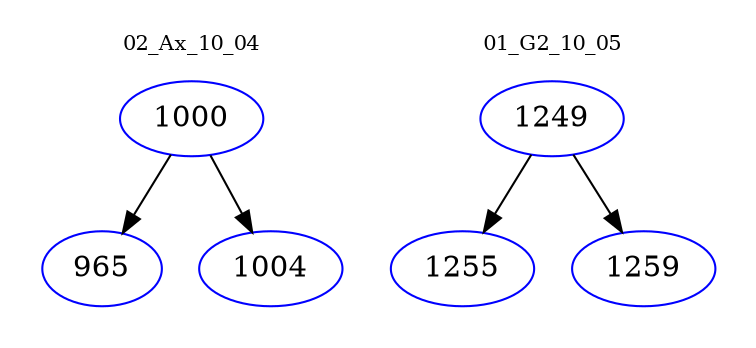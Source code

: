 digraph{
subgraph cluster_0 {
color = white
label = "02_Ax_10_04";
fontsize=10;
T0_1000 [label="1000", color="blue"]
T0_1000 -> T0_965 [color="black"]
T0_965 [label="965", color="blue"]
T0_1000 -> T0_1004 [color="black"]
T0_1004 [label="1004", color="blue"]
}
subgraph cluster_1 {
color = white
label = "01_G2_10_05";
fontsize=10;
T1_1249 [label="1249", color="blue"]
T1_1249 -> T1_1255 [color="black"]
T1_1255 [label="1255", color="blue"]
T1_1249 -> T1_1259 [color="black"]
T1_1259 [label="1259", color="blue"]
}
}
